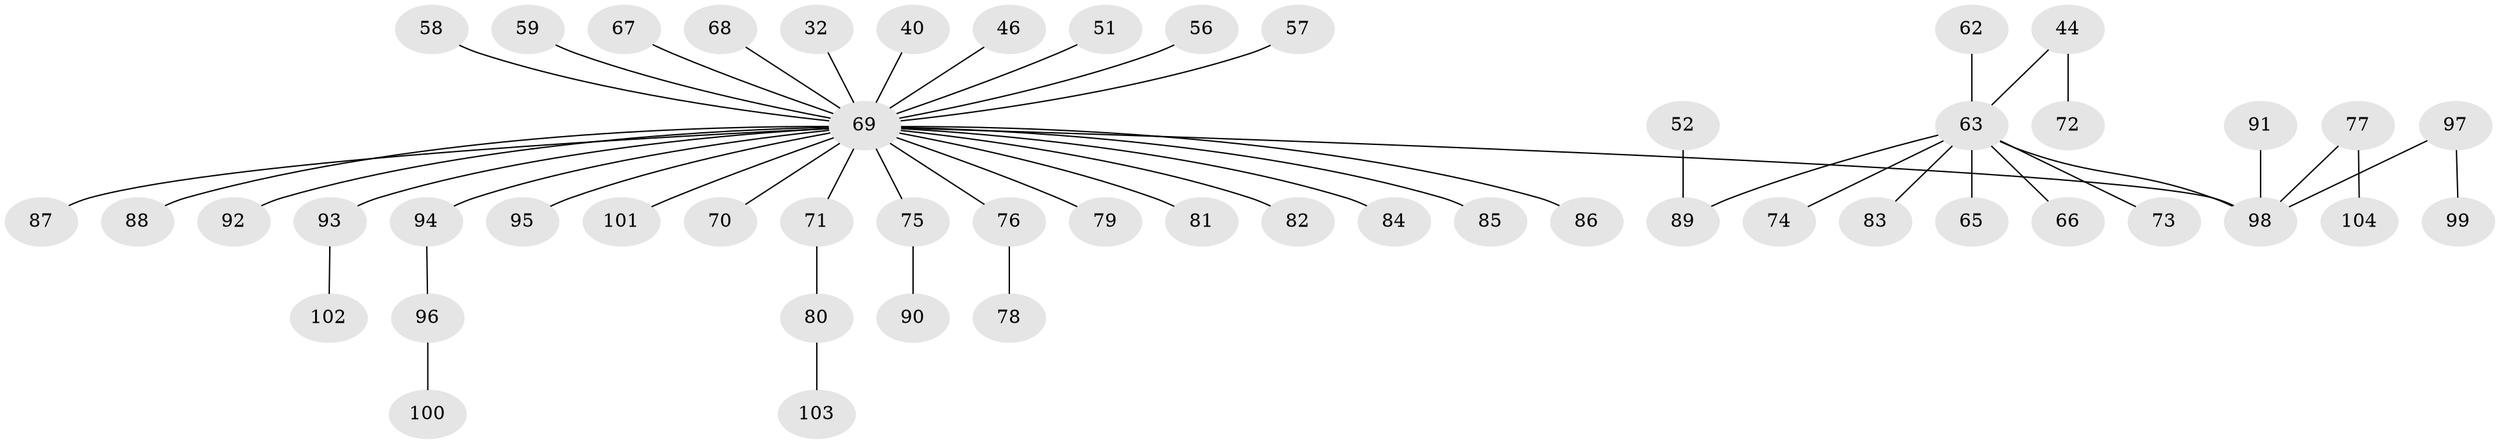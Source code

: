 // original degree distribution, {4: 0.04807692307692308, 5: 0.04807692307692308, 2: 0.2980769230769231, 1: 0.49038461538461536, 7: 0.009615384615384616, 3: 0.08653846153846154, 6: 0.009615384615384616, 8: 0.009615384615384616}
// Generated by graph-tools (version 1.1) at 2025/52/03/09/25 04:52:55]
// undirected, 52 vertices, 51 edges
graph export_dot {
graph [start="1"]
  node [color=gray90,style=filled];
  32;
  40;
  44;
  46;
  51;
  52;
  56;
  57;
  58;
  59;
  62;
  63 [super="+28+15"];
  65;
  66;
  67;
  68;
  69 [super="+19+34+49+23+26+30+53+31+64+61+55+60"];
  70;
  71;
  72;
  73;
  74;
  75;
  76;
  77;
  78;
  79;
  80;
  81;
  82;
  83;
  84;
  85;
  86;
  87;
  88;
  89 [super="+48"];
  90;
  91;
  92;
  93;
  94;
  95;
  96;
  97;
  98 [super="+29+54+39+50+38"];
  99;
  100;
  101;
  102;
  103;
  104;
  32 -- 69;
  40 -- 69;
  44 -- 72;
  44 -- 63;
  46 -- 69;
  51 -- 69;
  52 -- 89;
  56 -- 69;
  57 -- 69;
  58 -- 69;
  59 -- 69;
  62 -- 63;
  63 -- 66;
  63 -- 65;
  63 -- 73;
  63 -- 74;
  63 -- 83;
  63 -- 89;
  63 -- 98;
  67 -- 69;
  68 -- 69;
  69 -- 70;
  69 -- 71;
  69 -- 75;
  69 -- 76;
  69 -- 79;
  69 -- 81;
  69 -- 84;
  69 -- 85;
  69 -- 86;
  69 -- 87;
  69 -- 88;
  69 -- 92;
  69 -- 93;
  69 -- 101;
  69 -- 82;
  69 -- 98;
  69 -- 94;
  69 -- 95;
  71 -- 80;
  75 -- 90;
  76 -- 78;
  77 -- 104;
  77 -- 98;
  80 -- 103;
  91 -- 98;
  93 -- 102;
  94 -- 96;
  96 -- 100;
  97 -- 99;
  97 -- 98;
}
